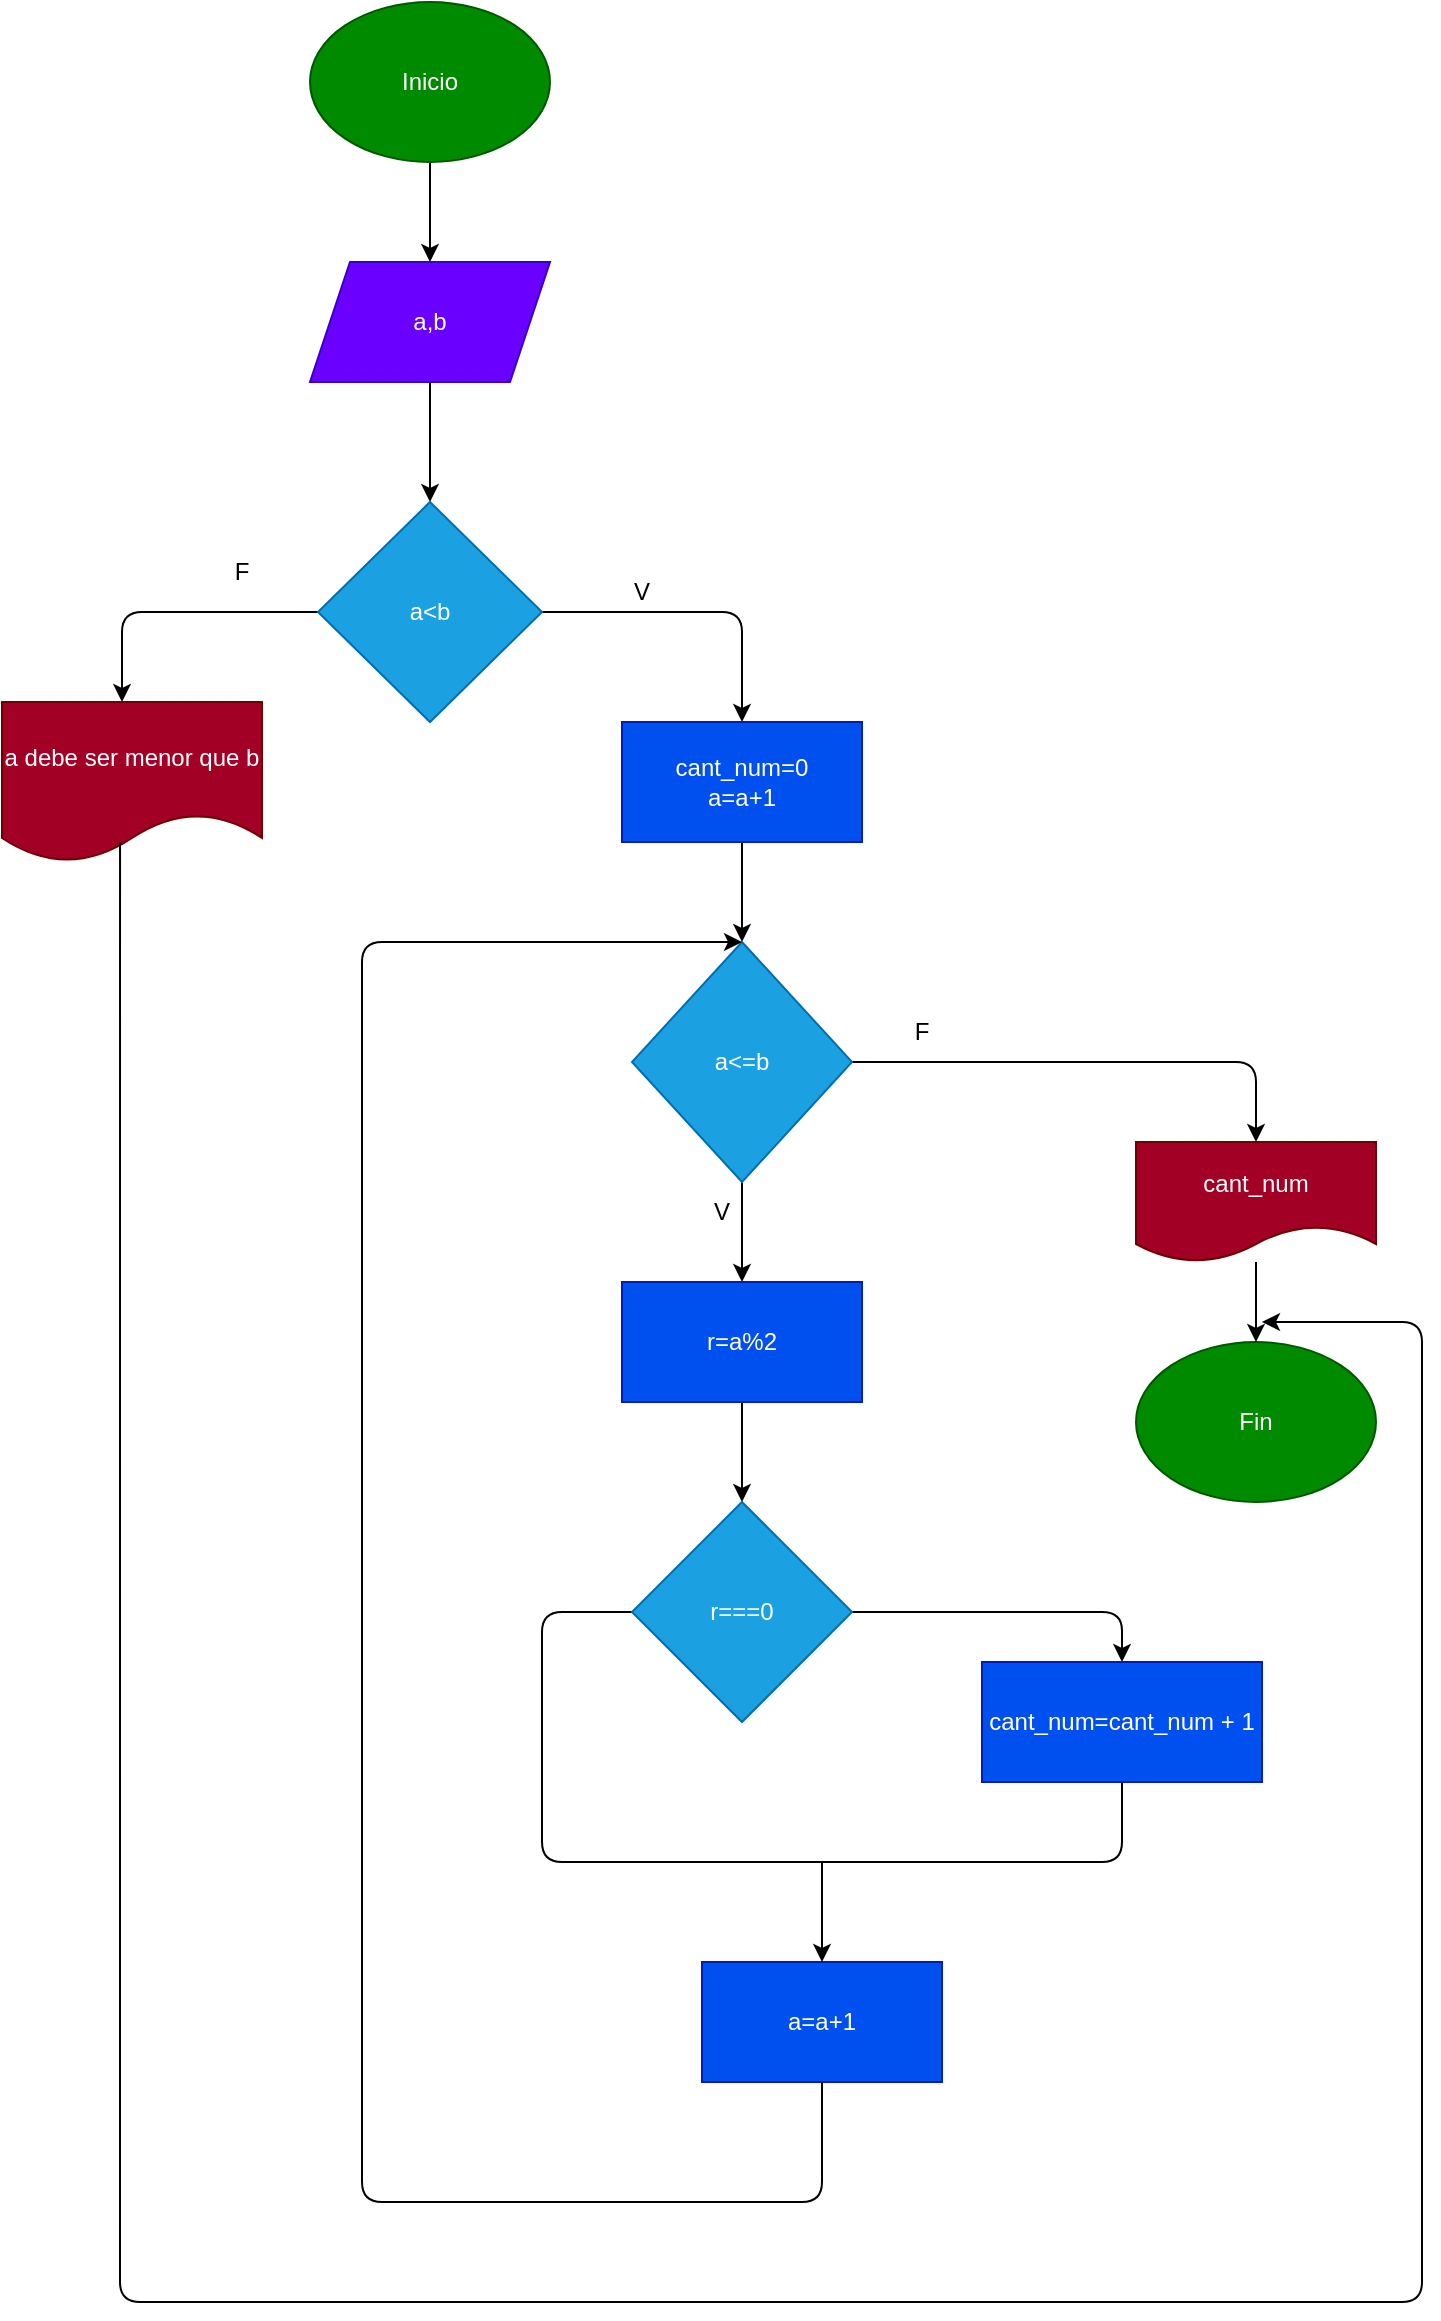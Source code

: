 <mxfile>
    <diagram id="k4_r0W2vmuYmTWEI8bHu" name="Página-1">
        <mxGraphModel dx="632" dy="409" grid="1" gridSize="10" guides="1" tooltips="1" connect="1" arrows="1" fold="1" page="1" pageScale="1" pageWidth="827" pageHeight="1169" math="0" shadow="0">
            <root>
                <mxCell id="0"/>
                <mxCell id="1" parent="0"/>
                <mxCell id="2" style="edgeStyle=none;html=1;exitX=0.5;exitY=1;exitDx=0;exitDy=0;" edge="1" parent="1" source="3" target="5">
                    <mxGeometry relative="1" as="geometry"/>
                </mxCell>
                <mxCell id="3" value="Inicio" style="ellipse;whiteSpace=wrap;html=1;fillColor=#008a00;fontColor=#ffffff;strokeColor=#005700;" vertex="1" parent="1">
                    <mxGeometry x="294" y="140" width="120" height="80" as="geometry"/>
                </mxCell>
                <mxCell id="4" style="edgeStyle=none;html=1;exitX=0.5;exitY=1;exitDx=0;exitDy=0;" edge="1" parent="1" source="5" target="8">
                    <mxGeometry relative="1" as="geometry"/>
                </mxCell>
                <mxCell id="5" value="a,b" style="shape=parallelogram;perimeter=parallelogramPerimeter;whiteSpace=wrap;html=1;fixedSize=1;fillColor=#6a00ff;fontColor=#ffffff;strokeColor=#3700CC;" vertex="1" parent="1">
                    <mxGeometry x="294" y="270" width="120" height="60" as="geometry"/>
                </mxCell>
                <mxCell id="6" style="edgeStyle=none;html=1;exitX=1;exitY=0.5;exitDx=0;exitDy=0;" edge="1" parent="1" source="8">
                    <mxGeometry relative="1" as="geometry">
                        <mxPoint x="510" y="500" as="targetPoint"/>
                        <Array as="points">
                            <mxPoint x="510" y="445"/>
                        </Array>
                    </mxGeometry>
                </mxCell>
                <mxCell id="7" style="edgeStyle=none;html=1;exitX=0;exitY=0.5;exitDx=0;exitDy=0;" edge="1" parent="1" source="8">
                    <mxGeometry relative="1" as="geometry">
                        <mxPoint x="200" y="490" as="targetPoint"/>
                        <Array as="points">
                            <mxPoint x="200" y="445"/>
                        </Array>
                    </mxGeometry>
                </mxCell>
                <mxCell id="8" value="a&amp;lt;b" style="rhombus;whiteSpace=wrap;html=1;fillColor=#1ba1e2;fontColor=#ffffff;strokeColor=#006EAF;" vertex="1" parent="1">
                    <mxGeometry x="298" y="390" width="112" height="110" as="geometry"/>
                </mxCell>
                <mxCell id="9" style="edgeStyle=none;html=1;exitX=0.5;exitY=1;exitDx=0;exitDy=0;entryX=0.5;entryY=0;entryDx=0;entryDy=0;" edge="1" parent="1" source="10" target="13">
                    <mxGeometry relative="1" as="geometry"/>
                </mxCell>
                <mxCell id="10" value="cant_num=0&lt;br&gt;a=a+1" style="rounded=0;whiteSpace=wrap;html=1;fillColor=#0050ef;fontColor=#ffffff;strokeColor=#001DBC;" vertex="1" parent="1">
                    <mxGeometry x="450" y="500" width="120" height="60" as="geometry"/>
                </mxCell>
                <mxCell id="11" style="edgeStyle=none;html=1;exitX=0.5;exitY=1;exitDx=0;exitDy=0;" edge="1" parent="1" source="13">
                    <mxGeometry relative="1" as="geometry">
                        <mxPoint x="510" y="780" as="targetPoint"/>
                    </mxGeometry>
                </mxCell>
                <mxCell id="12" style="edgeStyle=none;html=1;exitX=1;exitY=0.5;exitDx=0;exitDy=0;entryX=0.5;entryY=0;entryDx=0;entryDy=0;" edge="1" parent="1" source="13" target="14">
                    <mxGeometry relative="1" as="geometry">
                        <mxPoint x="680" y="710" as="targetPoint"/>
                        <Array as="points">
                            <mxPoint x="767" y="670"/>
                        </Array>
                    </mxGeometry>
                </mxCell>
                <mxCell id="13" value="a&amp;lt;=b" style="rhombus;whiteSpace=wrap;html=1;fillColor=#1ba1e2;fontColor=#ffffff;strokeColor=#006EAF;" vertex="1" parent="1">
                    <mxGeometry x="455" y="610" width="110" height="120" as="geometry"/>
                </mxCell>
                <mxCell id="14" value="cant_num" style="shape=document;whiteSpace=wrap;html=1;boundedLbl=1;fillColor=#a20025;fontColor=#ffffff;strokeColor=#6F0000;" vertex="1" parent="1">
                    <mxGeometry x="707" y="710" width="120" height="60" as="geometry"/>
                </mxCell>
                <mxCell id="15" value="Fin" style="ellipse;whiteSpace=wrap;html=1;fillColor=#008a00;fontColor=#ffffff;strokeColor=#005700;" vertex="1" parent="1">
                    <mxGeometry x="707" y="810" width="120" height="80" as="geometry"/>
                </mxCell>
                <mxCell id="16" value="" style="endArrow=classic;html=1;entryX=0.5;entryY=0;entryDx=0;entryDy=0;" edge="1" parent="1" source="14" target="15">
                    <mxGeometry width="50" height="50" relative="1" as="geometry">
                        <mxPoint x="670" y="820" as="sourcePoint"/>
                        <mxPoint x="720" y="770" as="targetPoint"/>
                    </mxGeometry>
                </mxCell>
                <mxCell id="17" value="a debe ser menor que b" style="shape=document;whiteSpace=wrap;html=1;boundedLbl=1;fillColor=#a20025;fontColor=#ffffff;strokeColor=#6F0000;" vertex="1" parent="1">
                    <mxGeometry x="140" y="490" width="130" height="80" as="geometry"/>
                </mxCell>
                <mxCell id="18" style="edgeStyle=none;html=1;exitX=0.5;exitY=1;exitDx=0;exitDy=0;entryX=0.5;entryY=0;entryDx=0;entryDy=0;" edge="1" parent="1" source="19" target="22">
                    <mxGeometry relative="1" as="geometry"/>
                </mxCell>
                <mxCell id="19" value="r=a%2" style="rounded=0;whiteSpace=wrap;html=1;fillColor=#0050ef;fontColor=#ffffff;strokeColor=#001DBC;" vertex="1" parent="1">
                    <mxGeometry x="450" y="780" width="120" height="60" as="geometry"/>
                </mxCell>
                <mxCell id="20" style="edgeStyle=none;html=1;exitX=1;exitY=0.5;exitDx=0;exitDy=0;entryX=0.5;entryY=0;entryDx=0;entryDy=0;" edge="1" parent="1" source="22" target="24">
                    <mxGeometry relative="1" as="geometry">
                        <Array as="points">
                            <mxPoint x="700" y="945"/>
                        </Array>
                    </mxGeometry>
                </mxCell>
                <mxCell id="21" style="edgeStyle=none;html=1;exitX=0;exitY=0.5;exitDx=0;exitDy=0;endArrow=none;endFill=0;" edge="1" parent="1" source="22">
                    <mxGeometry relative="1" as="geometry">
                        <mxPoint x="520" y="1070" as="targetPoint"/>
                        <Array as="points">
                            <mxPoint x="410" y="945"/>
                            <mxPoint x="410" y="1070"/>
                        </Array>
                    </mxGeometry>
                </mxCell>
                <mxCell id="22" value="r===0" style="rhombus;whiteSpace=wrap;html=1;fillColor=#1ba1e2;fontColor=#ffffff;strokeColor=#006EAF;" vertex="1" parent="1">
                    <mxGeometry x="455" y="890" width="110" height="110" as="geometry"/>
                </mxCell>
                <mxCell id="23" style="edgeStyle=none;html=1;exitX=0.5;exitY=1;exitDx=0;exitDy=0;endArrow=none;endFill=0;" edge="1" parent="1" source="24">
                    <mxGeometry relative="1" as="geometry">
                        <mxPoint x="520" y="1070" as="targetPoint"/>
                        <Array as="points">
                            <mxPoint x="700" y="1070"/>
                        </Array>
                    </mxGeometry>
                </mxCell>
                <mxCell id="24" value="cant_num=cant_num + 1" style="rounded=0;whiteSpace=wrap;html=1;fillColor=#0050ef;fontColor=#ffffff;strokeColor=#001DBC;" vertex="1" parent="1">
                    <mxGeometry x="630" y="970" width="140" height="60" as="geometry"/>
                </mxCell>
                <mxCell id="25" value="V" style="text;html=1;strokeColor=none;fillColor=none;align=center;verticalAlign=middle;whiteSpace=wrap;rounded=0;" vertex="1" parent="1">
                    <mxGeometry x="470" y="730" width="60" height="30" as="geometry"/>
                </mxCell>
                <mxCell id="26" value="F" style="text;html=1;strokeColor=none;fillColor=none;align=center;verticalAlign=middle;whiteSpace=wrap;rounded=0;" vertex="1" parent="1">
                    <mxGeometry x="570" y="640" width="60" height="30" as="geometry"/>
                </mxCell>
                <mxCell id="27" value="a=a+1" style="rounded=0;whiteSpace=wrap;html=1;fillColor=#0050ef;fontColor=#ffffff;strokeColor=#001DBC;" vertex="1" parent="1">
                    <mxGeometry x="490" y="1120" width="120" height="60" as="geometry"/>
                </mxCell>
                <mxCell id="28" value="" style="endArrow=classic;html=1;entryX=0.5;entryY=0;entryDx=0;entryDy=0;" edge="1" parent="1" target="27">
                    <mxGeometry width="50" height="50" relative="1" as="geometry">
                        <mxPoint x="550" y="1070" as="sourcePoint"/>
                        <mxPoint x="490" y="1090" as="targetPoint"/>
                    </mxGeometry>
                </mxCell>
                <mxCell id="29" value="" style="endArrow=classic;html=1;exitX=0.5;exitY=1;exitDx=0;exitDy=0;" edge="1" parent="1" source="27">
                    <mxGeometry width="50" height="50" relative="1" as="geometry">
                        <mxPoint x="300" y="880" as="sourcePoint"/>
                        <mxPoint x="510" y="610" as="targetPoint"/>
                        <Array as="points">
                            <mxPoint x="550" y="1240"/>
                            <mxPoint x="320" y="1240"/>
                            <mxPoint x="320" y="910"/>
                            <mxPoint x="320" y="610"/>
                        </Array>
                    </mxGeometry>
                </mxCell>
                <mxCell id="30" value="" style="endArrow=classic;html=1;exitX=0.454;exitY=0.875;exitDx=0;exitDy=0;exitPerimeter=0;" edge="1" parent="1" source="17">
                    <mxGeometry width="50" height="50" relative="1" as="geometry">
                        <mxPoint x="160" y="750" as="sourcePoint"/>
                        <mxPoint x="770" y="800" as="targetPoint"/>
                        <Array as="points">
                            <mxPoint x="199" y="1290"/>
                            <mxPoint x="850" y="1290"/>
                            <mxPoint x="850" y="1150"/>
                            <mxPoint x="850" y="1010"/>
                            <mxPoint x="850" y="800"/>
                        </Array>
                    </mxGeometry>
                </mxCell>
                <mxCell id="31" value="V" style="text;html=1;strokeColor=none;fillColor=none;align=center;verticalAlign=middle;whiteSpace=wrap;rounded=0;" vertex="1" parent="1">
                    <mxGeometry x="430" y="420" width="60" height="30" as="geometry"/>
                </mxCell>
                <mxCell id="32" value="F" style="text;html=1;strokeColor=none;fillColor=none;align=center;verticalAlign=middle;whiteSpace=wrap;rounded=0;" vertex="1" parent="1">
                    <mxGeometry x="230" y="410" width="60" height="30" as="geometry"/>
                </mxCell>
            </root>
        </mxGraphModel>
    </diagram>
</mxfile>